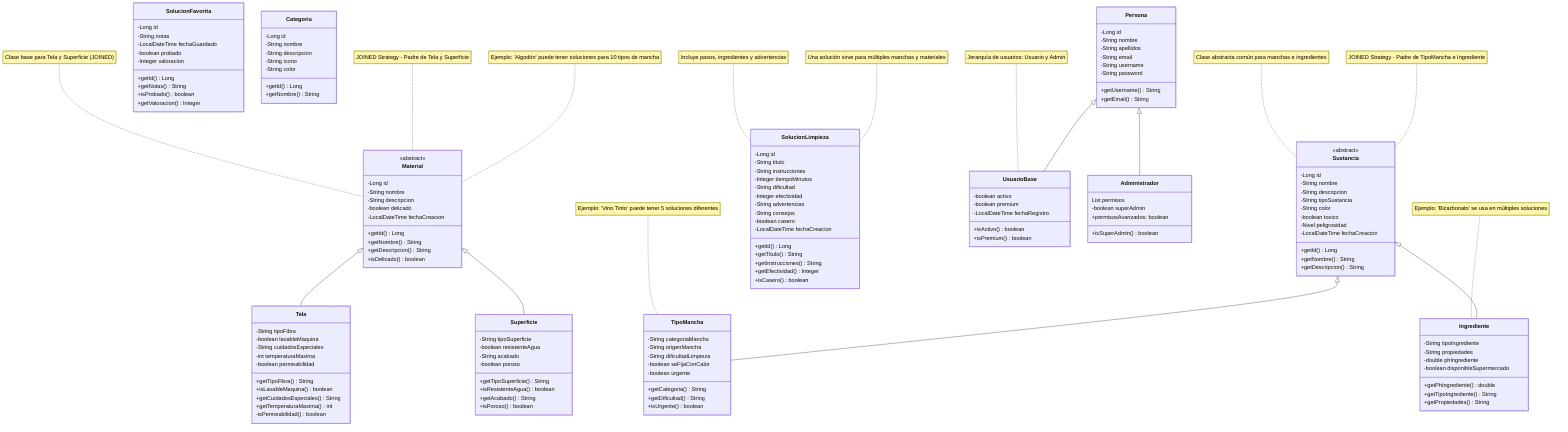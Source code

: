 ---
config:
  layout: dagre
---
classDiagram
%% Clase abstracta Material
    class Material {
        <<abstract>>
        -Long id
        -String nombre
        -String descripcion
        -boolean delicado
        -LocalDateTime fechaCreacion
        +getId() Long
        +getNombre() String
        +getDescripcion() String
        +isDelicado() boolean
    }
    class Tela {
        -String tipoFibra
        -boolean lavableMaquina
        -String cuidadosEspeciales
        -int temperaturaMaxima
        -boolean permeabilidad
        +getTipoFibra() String
        +isLavableMaquina() boolean
        +getCuidadosEspeciales() String
        +getTemperaturaMaxima() int
        -isPermeabilidad() boolean
    }
    class Superficie {
        -String tipoSuperficie
        -boolean resistenteAgua
        -String acabado
        -boolean poroso
        +getTipoSuperficie() String
        +isResistenteAgua() boolean
        +getAcabado() String
        +isPoroso() boolean
    }
%% Clase abstracta Sustancia
    class Sustancia {
        <<abstract>>
        -Long id
        -String nombre
        -String descripcion
        -String tipoSustancia
        -String color
        -boolean toxico
        -Nivel peligrosidad
        -LocalDateTime fechaCreacion
        +getId() Long
        +getNombre() String
        +getDescripcion() String
    }
    class TipoMancha {
        -String categoriaMancha
        -String origenMancha
        -String dificultadLimpieza
        -boolean seFijaConCalor
        -boolean urgente
        +getCategoria() String
        +getDificultad() String
        +isUrgente() boolean
    }
    class Ingrediente {
        -String tipoIngrediente
        -String propiedades
        -double phIngrediente
        -boolean disponibleSupermercado
        +getPhIngrediente() double

        +getTipoIngrediente() String
        +getPropiedades() String
    }
    class SolucionLimpieza {
        -Long id
        -String titulo
        -String instrucciones
        -Integer tiempoMinutos
        -String dificultad
        -Integer efectividad
        -String advertencias
        -String consejos
        -boolean casero
        -LocalDateTime fechaCreacion
        +getId() Long
        +getTitulo() String
        +getInstrucciones() String
        +getEfectividad() Integer
        +isCasero() boolean
    }
    class Persona {
        -Long id
        -String nombre
        -String apellidos
        -String email
        -String username
        -String password
        +getUsername() String
        +getEmail() String
    }
    class UsuarioBase {
        -boolean activo
        -boolean premium
        -LocalDateTime fechaRegistro
        +isActivo() boolean
        +isPremium() boolean

    }
    class Administrador {
        List<String> permisos
        -boolean superAdmin
        +isSuperAdmin() boolean
        +permisosAvanzados: boolean
    }

    class SolucionFavorita {
        -Long id
        -String notas
        -LocalDateTime fechaGuardado
        -boolean probado
        -Integer valoracion
        +getId() Long
        +getNotas() String
        +isProbado() boolean
        +getValoracion() Integer
    }
    class Categoria {
        -Long id
        -String nombre
        -String descripcion
        -String icono
        -String color
        +getId() Long
        +getNombre() String
    }

%% Herencias
    Material <|-- Tela
    Material <|-- Superficie
    Sustancia <|-- TipoMancha
    Sustancia <|-- Ingrediente
    Persona <|-- UsuarioBase
    Persona<|-- Administrador



%% Notas
    note for Material "Clase base para Tela y Superficie (JOINED)"
    note for Sustancia "Clase abstracta común para manchas e ingredientes"
    note for SolucionLimpieza "Incluye pasos, ingredientes y advertencias"
    note for UsuarioBase "Jerarquía de usuarios: Usuario y Admin"
    note for Sustancia "JOINED Strategy - Padre de TipoMancha e Ingrediente"
    note for Material "JOINED Strategy - Padre de Tela y Superficie"
    note for SolucionLimpieza "Una solución sirve para múltiples manchas y materiales"
    note for TipoMancha "Ejemplo: 'Vino Tinto' puede tener 5 soluciones diferentes"
    note for Material "Ejemplo: 'Algodón' puede tener soluciones para 10 tipos de mancha"
    note for Ingrediente "Ejemplo: 'Bicarbonato' se usa en múltiples soluciones"